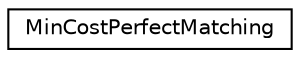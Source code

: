 digraph "Graphical Class Hierarchy"
{
 // LATEX_PDF_SIZE
  edge [fontname="Helvetica",fontsize="10",labelfontname="Helvetica",labelfontsize="10"];
  node [fontname="Helvetica",fontsize="10",shape=record];
  rankdir="LR";
  Node0 [label="MinCostPerfectMatching",height=0.2,width=0.4,color="black", fillcolor="white", style="filled",URL="$classoperations__research_1_1_min_cost_perfect_matching.html",tooltip=" "];
}
